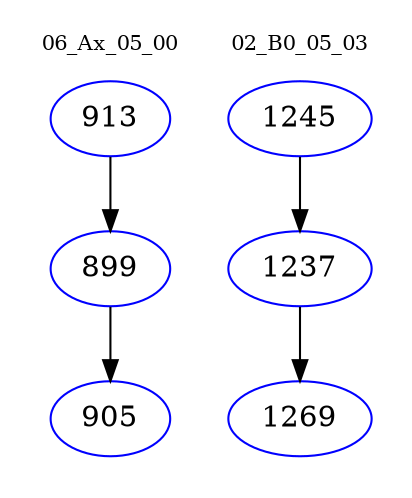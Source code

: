 digraph{
subgraph cluster_0 {
color = white
label = "06_Ax_05_00";
fontsize=10;
T0_913 [label="913", color="blue"]
T0_913 -> T0_899 [color="black"]
T0_899 [label="899", color="blue"]
T0_899 -> T0_905 [color="black"]
T0_905 [label="905", color="blue"]
}
subgraph cluster_1 {
color = white
label = "02_B0_05_03";
fontsize=10;
T1_1245 [label="1245", color="blue"]
T1_1245 -> T1_1237 [color="black"]
T1_1237 [label="1237", color="blue"]
T1_1237 -> T1_1269 [color="black"]
T1_1269 [label="1269", color="blue"]
}
}
